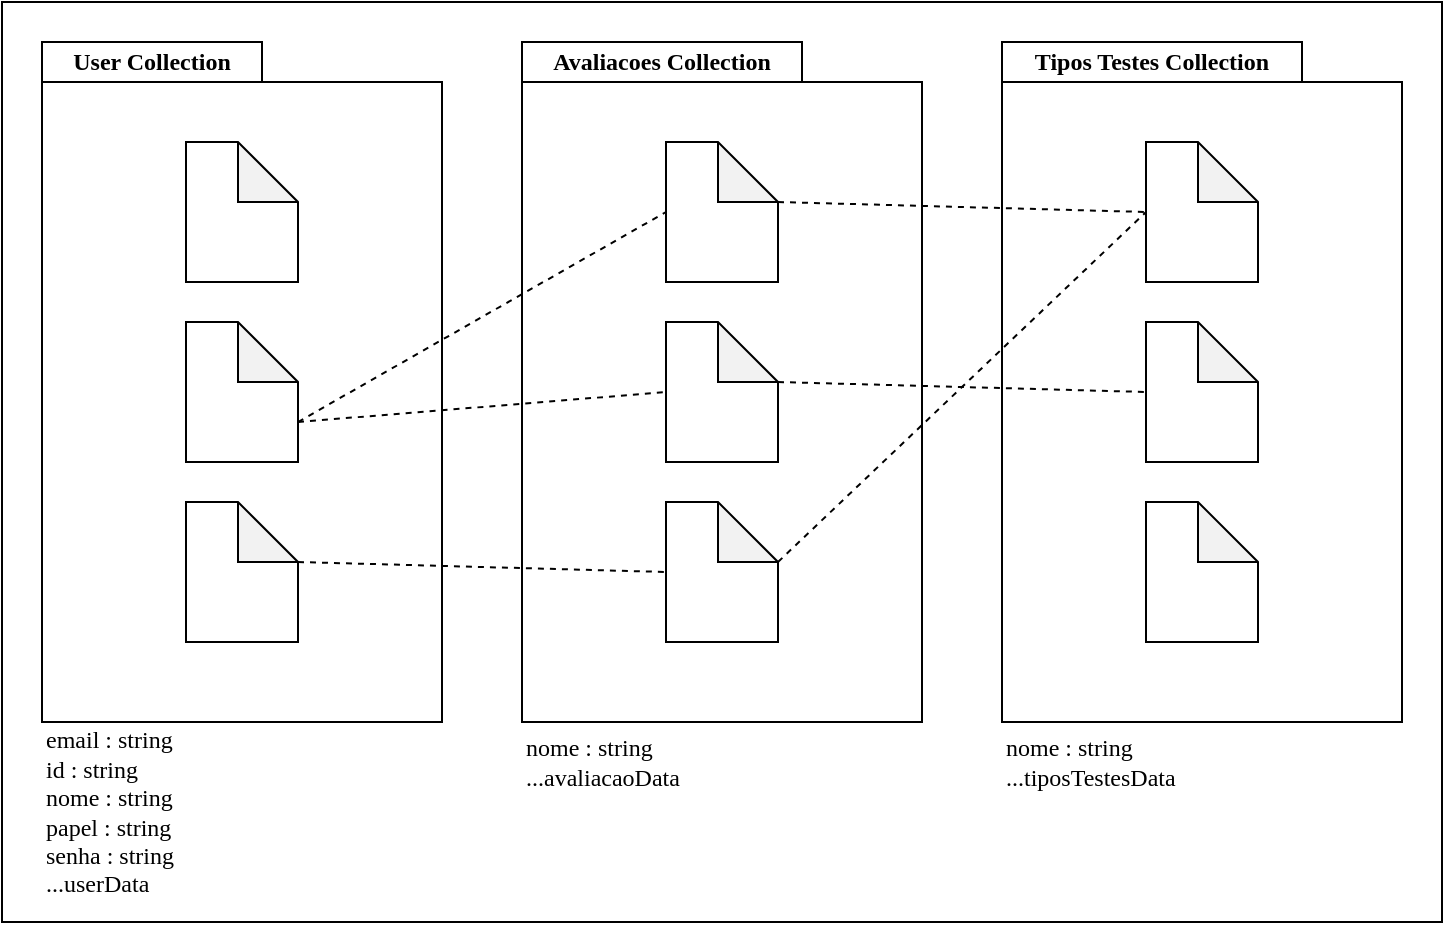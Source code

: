 <mxfile version="22.0.2" type="device">
  <diagram name="Página-1" id="yOr5-BuIXVbPf5_vgIRl">
    <mxGraphModel dx="1434" dy="782" grid="1" gridSize="10" guides="1" tooltips="1" connect="1" arrows="1" fold="1" page="1" pageScale="1" pageWidth="827" pageHeight="1169" math="0" shadow="0">
      <root>
        <mxCell id="0" />
        <mxCell id="1" parent="0" />
        <mxCell id="KV1F_hGCFA-UtIInbaun-1" value="" style="rounded=0;whiteSpace=wrap;html=1;fontFamily=Lucida Console;" vertex="1" parent="1">
          <mxGeometry x="60" y="80" width="720" height="460" as="geometry" />
        </mxCell>
        <mxCell id="KV1F_hGCFA-UtIInbaun-2" value="" style="rounded=0;whiteSpace=wrap;html=1;" vertex="1" parent="1">
          <mxGeometry x="80" y="120" width="200" height="320" as="geometry" />
        </mxCell>
        <mxCell id="KV1F_hGCFA-UtIInbaun-3" value="User Collection" style="rounded=0;whiteSpace=wrap;html=1;fontStyle=1;fontFamily=Tahoma;" vertex="1" parent="1">
          <mxGeometry x="80" y="100" width="110" height="20" as="geometry" />
        </mxCell>
        <mxCell id="KV1F_hGCFA-UtIInbaun-4" value="&lt;b&gt;Tipos Testes Collection&lt;/b&gt;" style="rounded=0;whiteSpace=wrap;html=1;fontFamily=Tahoma;" vertex="1" parent="1">
          <mxGeometry x="560" y="100" width="150" height="20" as="geometry" />
        </mxCell>
        <mxCell id="KV1F_hGCFA-UtIInbaun-5" value="Avaliacoes Collection" style="rounded=0;whiteSpace=wrap;html=1;fontStyle=1;fontFamily=Tahoma;" vertex="1" parent="1">
          <mxGeometry x="320" y="100" width="140" height="20" as="geometry" />
        </mxCell>
        <mxCell id="KV1F_hGCFA-UtIInbaun-6" value="" style="shape=note;whiteSpace=wrap;html=1;backgroundOutline=1;darkOpacity=0.05;fontFamily=Tahoma;" vertex="1" parent="1">
          <mxGeometry x="152" y="150" width="56" height="70" as="geometry" />
        </mxCell>
        <mxCell id="KV1F_hGCFA-UtIInbaun-7" value="" style="shape=note;whiteSpace=wrap;html=1;backgroundOutline=1;darkOpacity=0.05;fontFamily=Tahoma;" vertex="1" parent="1">
          <mxGeometry x="152" y="240" width="56" height="70" as="geometry" />
        </mxCell>
        <mxCell id="KV1F_hGCFA-UtIInbaun-8" value="" style="shape=note;whiteSpace=wrap;html=1;backgroundOutline=1;darkOpacity=0.05;fontFamily=Tahoma;" vertex="1" parent="1">
          <mxGeometry x="152" y="330" width="56" height="70" as="geometry" />
        </mxCell>
        <mxCell id="KV1F_hGCFA-UtIInbaun-9" value="" style="rounded=0;whiteSpace=wrap;html=1;" vertex="1" parent="1">
          <mxGeometry x="560" y="120" width="200" height="320" as="geometry" />
        </mxCell>
        <mxCell id="KV1F_hGCFA-UtIInbaun-10" value="" style="shape=note;whiteSpace=wrap;html=1;backgroundOutline=1;darkOpacity=0.05;fontFamily=Tahoma;" vertex="1" parent="1">
          <mxGeometry x="632" y="150" width="56" height="70" as="geometry" />
        </mxCell>
        <mxCell id="KV1F_hGCFA-UtIInbaun-11" value="" style="shape=note;whiteSpace=wrap;html=1;backgroundOutline=1;darkOpacity=0.05;fontFamily=Tahoma;" vertex="1" parent="1">
          <mxGeometry x="632" y="240" width="56" height="70" as="geometry" />
        </mxCell>
        <mxCell id="KV1F_hGCFA-UtIInbaun-12" value="" style="shape=note;whiteSpace=wrap;html=1;backgroundOutline=1;darkOpacity=0.05;fontFamily=Tahoma;" vertex="1" parent="1">
          <mxGeometry x="632" y="330" width="56" height="70" as="geometry" />
        </mxCell>
        <mxCell id="KV1F_hGCFA-UtIInbaun-13" value="" style="rounded=0;whiteSpace=wrap;html=1;" vertex="1" parent="1">
          <mxGeometry x="320" y="120" width="200" height="320" as="geometry" />
        </mxCell>
        <mxCell id="KV1F_hGCFA-UtIInbaun-14" style="edgeStyle=none;rounded=0;orthogonalLoop=1;jettySize=auto;html=1;exitX=0;exitY=0;exitDx=56;exitDy=30;exitPerimeter=0;entryX=0;entryY=0.5;entryDx=0;entryDy=0;entryPerimeter=0;dashed=1;strokeColor=default;fontFamily=Lucida Console;endArrow=none;endFill=0;" edge="1" parent="1" source="KV1F_hGCFA-UtIInbaun-15" target="KV1F_hGCFA-UtIInbaun-10">
          <mxGeometry relative="1" as="geometry" />
        </mxCell>
        <mxCell id="KV1F_hGCFA-UtIInbaun-15" value="" style="shape=note;whiteSpace=wrap;html=1;backgroundOutline=1;darkOpacity=0.05;fontFamily=Tahoma;" vertex="1" parent="1">
          <mxGeometry x="392" y="150" width="56" height="70" as="geometry" />
        </mxCell>
        <mxCell id="KV1F_hGCFA-UtIInbaun-16" style="edgeStyle=none;rounded=0;orthogonalLoop=1;jettySize=auto;html=1;exitX=0;exitY=0;exitDx=56;exitDy=30;exitPerimeter=0;entryX=0;entryY=0.5;entryDx=0;entryDy=0;entryPerimeter=0;dashed=1;strokeColor=default;fontFamily=Lucida Console;endArrow=none;endFill=0;" edge="1" parent="1" source="KV1F_hGCFA-UtIInbaun-17" target="KV1F_hGCFA-UtIInbaun-11">
          <mxGeometry relative="1" as="geometry" />
        </mxCell>
        <mxCell id="KV1F_hGCFA-UtIInbaun-17" value="" style="shape=note;whiteSpace=wrap;html=1;backgroundOutline=1;darkOpacity=0.05;fontFamily=Tahoma;" vertex="1" parent="1">
          <mxGeometry x="392" y="240" width="56" height="70" as="geometry" />
        </mxCell>
        <mxCell id="KV1F_hGCFA-UtIInbaun-18" style="edgeStyle=none;rounded=0;orthogonalLoop=1;jettySize=auto;html=1;exitX=0;exitY=0;exitDx=56;exitDy=30;exitPerimeter=0;entryX=0;entryY=0.5;entryDx=0;entryDy=0;entryPerimeter=0;dashed=1;strokeColor=default;fontFamily=Lucida Console;endArrow=none;endFill=0;" edge="1" parent="1" source="KV1F_hGCFA-UtIInbaun-19" target="KV1F_hGCFA-UtIInbaun-10">
          <mxGeometry relative="1" as="geometry" />
        </mxCell>
        <mxCell id="KV1F_hGCFA-UtIInbaun-19" value="" style="shape=note;whiteSpace=wrap;html=1;backgroundOutline=1;darkOpacity=0.05;fontFamily=Tahoma;" vertex="1" parent="1">
          <mxGeometry x="392" y="330" width="56" height="70" as="geometry" />
        </mxCell>
        <mxCell id="KV1F_hGCFA-UtIInbaun-20" value="nome : string&lt;div&gt;...avaliacaoData&lt;br&gt;&lt;/div&gt;" style="text;html=1;strokeColor=none;fillColor=none;align=left;verticalAlign=middle;whiteSpace=wrap;rounded=0;fontFamily=Lucida Console;" vertex="1" parent="1">
          <mxGeometry x="320" y="440" width="200" height="40" as="geometry" />
        </mxCell>
        <mxCell id="KV1F_hGCFA-UtIInbaun-21" value="&lt;div&gt;email : string&lt;/div&gt;&lt;div&gt;id : string&lt;/div&gt;&lt;div&gt;nome : string&lt;/div&gt;&lt;div&gt;papel : string&lt;/div&gt;&lt;div&gt;senha : string&lt;/div&gt;&lt;div&gt;...userData&lt;br&gt;&lt;/div&gt;" style="text;html=1;strokeColor=none;fillColor=none;align=left;verticalAlign=middle;whiteSpace=wrap;rounded=0;fontFamily=Lucida Console;" vertex="1" parent="1">
          <mxGeometry x="80" y="440" width="200" height="90" as="geometry" />
        </mxCell>
        <mxCell id="KV1F_hGCFA-UtIInbaun-22" value="&lt;div&gt;nome : string&lt;/div&gt;&lt;div&gt;...tiposTestesData&lt;br&gt;&lt;/div&gt;" style="text;html=1;strokeColor=none;fillColor=none;align=left;verticalAlign=middle;whiteSpace=wrap;rounded=0;fontFamily=Lucida Console;" vertex="1" parent="1">
          <mxGeometry x="560" y="440" width="200" height="40" as="geometry" />
        </mxCell>
        <mxCell id="KV1F_hGCFA-UtIInbaun-23" style="rounded=0;orthogonalLoop=1;jettySize=auto;html=1;exitX=0;exitY=0;exitDx=56;exitDy=50;exitPerimeter=0;entryX=0;entryY=0.5;entryDx=0;entryDy=0;entryPerimeter=0;dashed=1;fontFamily=Lucida Console;endArrow=none;endFill=0;strokeColor=default;" edge="1" parent="1" source="KV1F_hGCFA-UtIInbaun-7" target="KV1F_hGCFA-UtIInbaun-15">
          <mxGeometry relative="1" as="geometry" />
        </mxCell>
        <mxCell id="KV1F_hGCFA-UtIInbaun-24" style="edgeStyle=none;rounded=0;orthogonalLoop=1;jettySize=auto;html=1;exitX=0;exitY=0;exitDx=56;exitDy=50;exitPerimeter=0;entryX=0;entryY=0.5;entryDx=0;entryDy=0;entryPerimeter=0;dashed=1;strokeColor=default;fontFamily=Lucida Console;endArrow=none;endFill=0;" edge="1" parent="1" source="KV1F_hGCFA-UtIInbaun-7" target="KV1F_hGCFA-UtIInbaun-17">
          <mxGeometry relative="1" as="geometry" />
        </mxCell>
        <mxCell id="KV1F_hGCFA-UtIInbaun-25" style="edgeStyle=none;rounded=0;orthogonalLoop=1;jettySize=auto;html=1;exitX=0;exitY=0;exitDx=56;exitDy=30;exitPerimeter=0;entryX=0;entryY=0.5;entryDx=0;entryDy=0;entryPerimeter=0;dashed=1;strokeColor=default;fontFamily=Lucida Console;endArrow=none;endFill=0;" edge="1" parent="1" source="KV1F_hGCFA-UtIInbaun-8" target="KV1F_hGCFA-UtIInbaun-19">
          <mxGeometry relative="1" as="geometry" />
        </mxCell>
      </root>
    </mxGraphModel>
  </diagram>
</mxfile>
